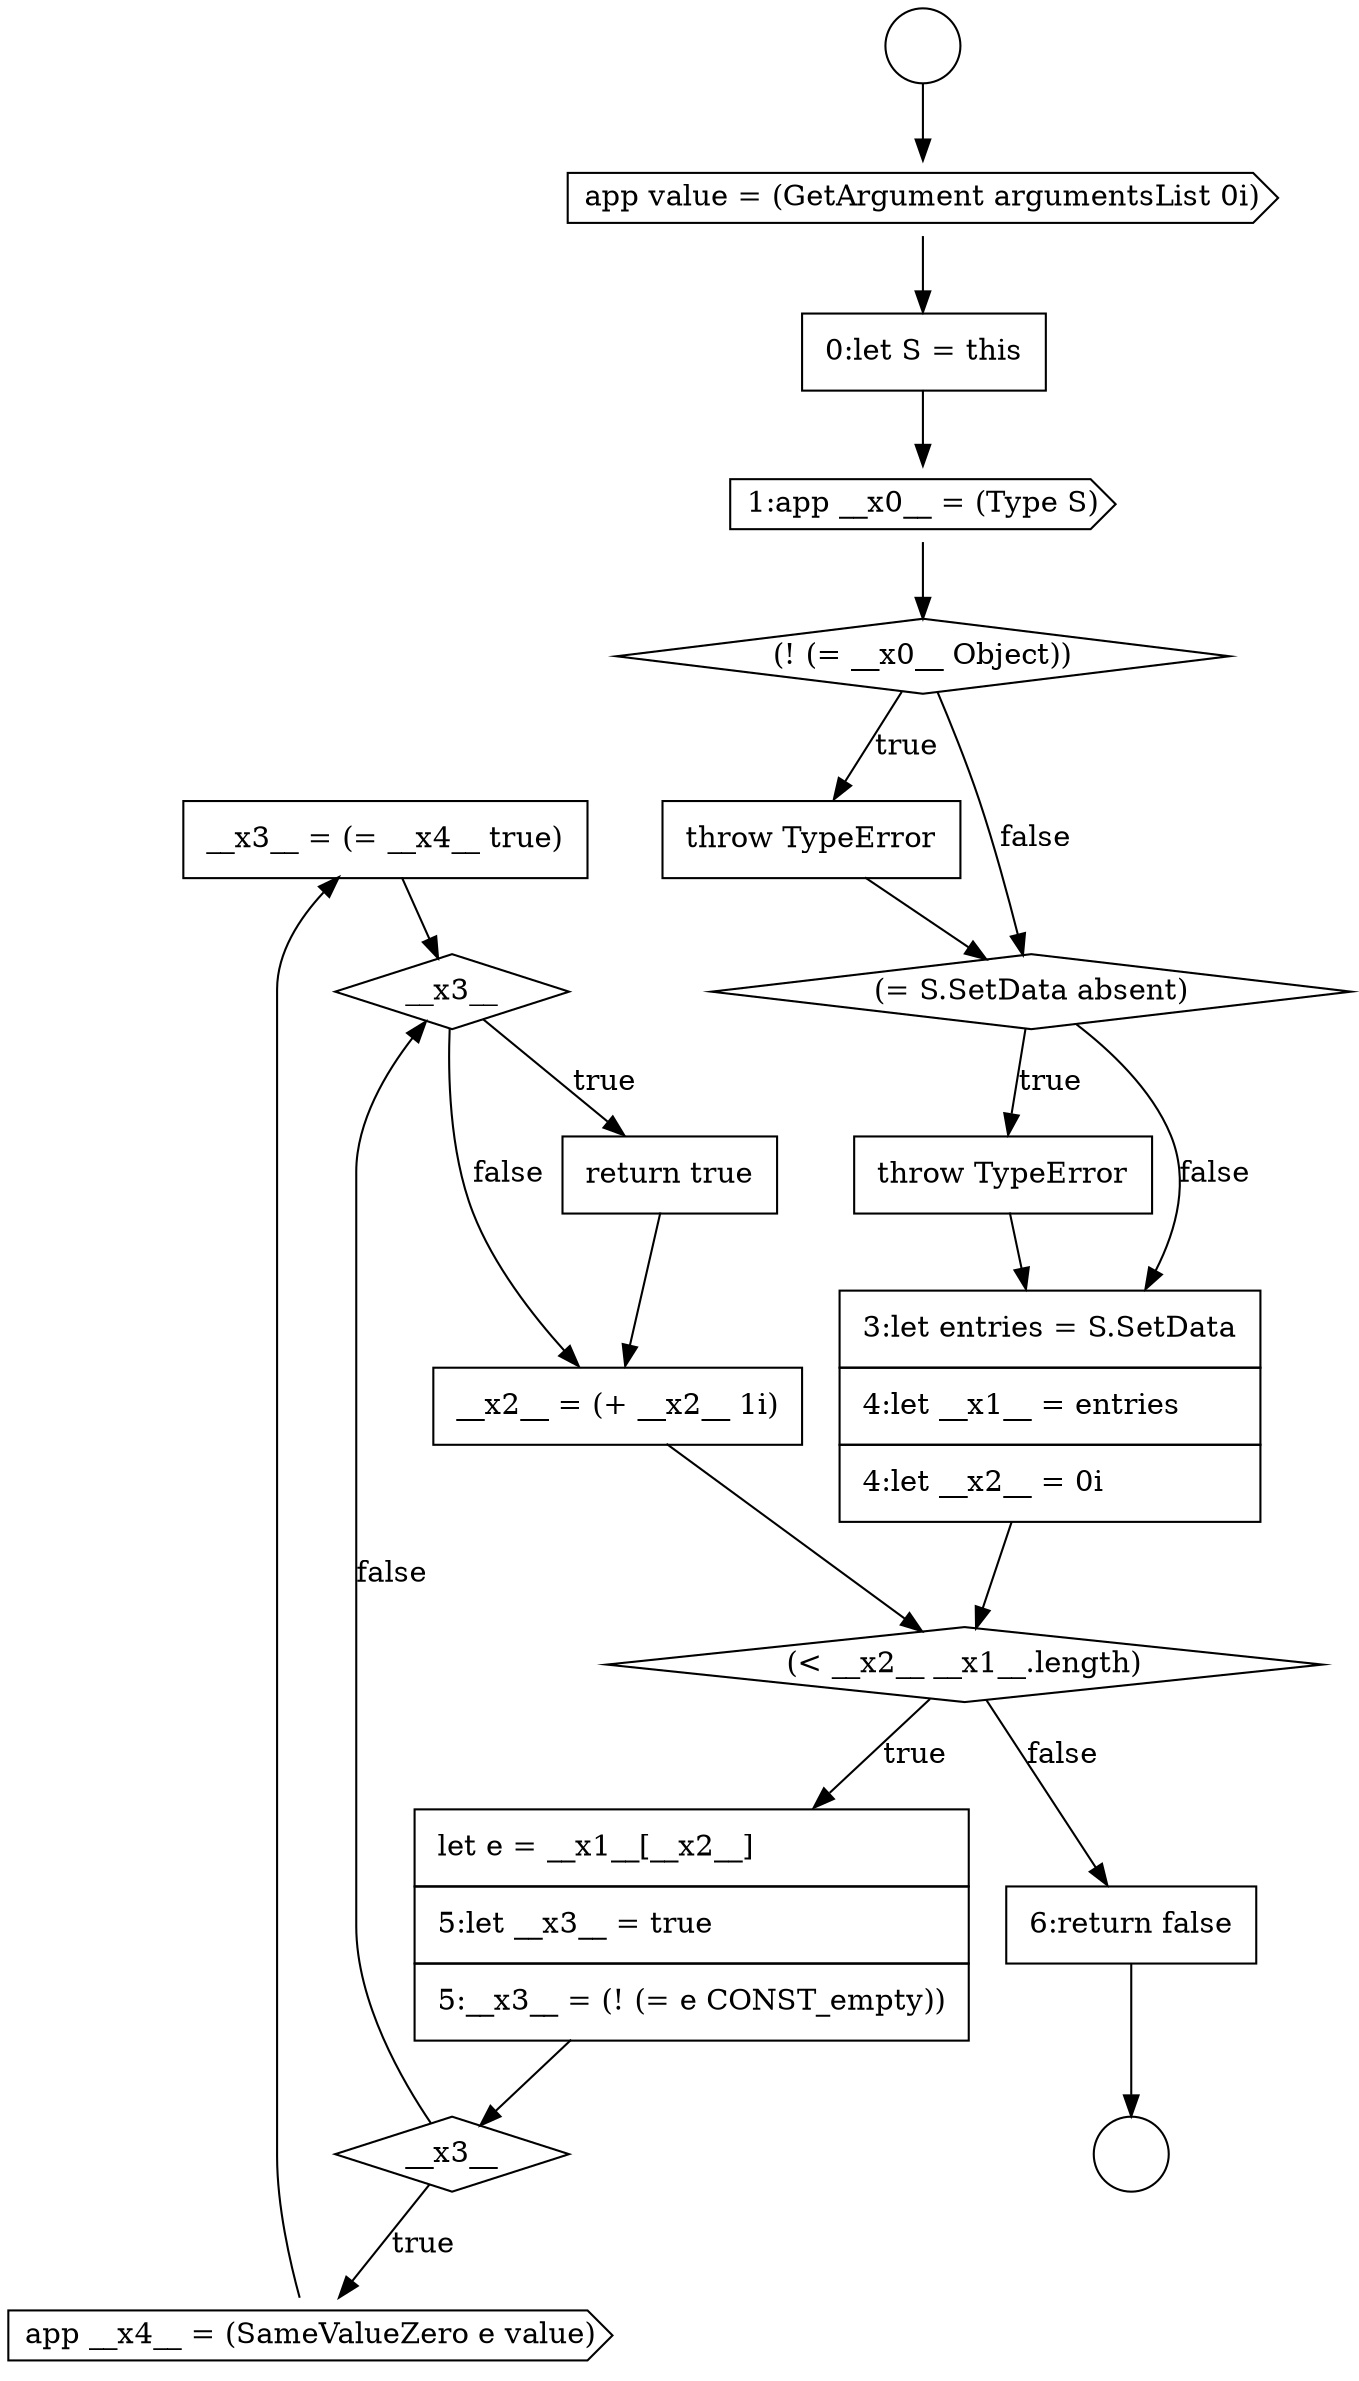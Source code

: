digraph {
  node14625 [shape=none, margin=0, label=<<font color="black">
    <table border="0" cellborder="1" cellspacing="0" cellpadding="10">
      <tr><td align="left">__x3__ = (= __x4__ true)</td></tr>
    </table>
  </font>> color="black" fillcolor="white" style=filled]
  node14617 [shape=none, margin=0, label=<<font color="black">
    <table border="0" cellborder="1" cellspacing="0" cellpadding="10">
      <tr><td align="left">throw TypeError</td></tr>
    </table>
  </font>> color="black" fillcolor="white" style=filled]
  node14612 [shape=circle label=" " color="black" fillcolor="white" style=filled]
  node14622 [shape=none, margin=0, label=<<font color="black">
    <table border="0" cellborder="1" cellspacing="0" cellpadding="10">
      <tr><td align="left">let e = __x1__[__x2__]</td></tr>
      <tr><td align="left">5:let __x3__ = true</td></tr>
      <tr><td align="left">5:__x3__ = (! (= e CONST_empty))</td></tr>
    </table>
  </font>> color="black" fillcolor="white" style=filled]
  node14629 [shape=none, margin=0, label=<<font color="black">
    <table border="0" cellborder="1" cellspacing="0" cellpadding="10">
      <tr><td align="left">6:return false</td></tr>
    </table>
  </font>> color="black" fillcolor="white" style=filled]
  node14620 [shape=none, margin=0, label=<<font color="black">
    <table border="0" cellborder="1" cellspacing="0" cellpadding="10">
      <tr><td align="left">3:let entries = S.SetData</td></tr>
      <tr><td align="left">4:let __x1__ = entries</td></tr>
      <tr><td align="left">4:let __x2__ = 0i</td></tr>
    </table>
  </font>> color="black" fillcolor="white" style=filled]
  node14619 [shape=none, margin=0, label=<<font color="black">
    <table border="0" cellborder="1" cellspacing="0" cellpadding="10">
      <tr><td align="left">throw TypeError</td></tr>
    </table>
  </font>> color="black" fillcolor="white" style=filled]
  node14627 [shape=none, margin=0, label=<<font color="black">
    <table border="0" cellborder="1" cellspacing="0" cellpadding="10">
      <tr><td align="left">return true</td></tr>
    </table>
  </font>> color="black" fillcolor="white" style=filled]
  node14624 [shape=cds, label=<<font color="black">app __x4__ = (SameValueZero e value)</font>> color="black" fillcolor="white" style=filled]
  node14626 [shape=diamond, label=<<font color="black">__x3__</font>> color="black" fillcolor="white" style=filled]
  node14618 [shape=diamond, label=<<font color="black">(= S.SetData absent)</font>> color="black" fillcolor="white" style=filled]
  node14615 [shape=cds, label=<<font color="black">1:app __x0__ = (Type S)</font>> color="black" fillcolor="white" style=filled]
  node14621 [shape=diamond, label=<<font color="black">(&lt; __x2__ __x1__.length)</font>> color="black" fillcolor="white" style=filled]
  node14611 [shape=circle label=" " color="black" fillcolor="white" style=filled]
  node14616 [shape=diamond, label=<<font color="black">(! (= __x0__ Object))</font>> color="black" fillcolor="white" style=filled]
  node14623 [shape=diamond, label=<<font color="black">__x3__</font>> color="black" fillcolor="white" style=filled]
  node14613 [shape=cds, label=<<font color="black">app value = (GetArgument argumentsList 0i)</font>> color="black" fillcolor="white" style=filled]
  node14614 [shape=none, margin=0, label=<<font color="black">
    <table border="0" cellborder="1" cellspacing="0" cellpadding="10">
      <tr><td align="left">0:let S = this</td></tr>
    </table>
  </font>> color="black" fillcolor="white" style=filled]
  node14628 [shape=none, margin=0, label=<<font color="black">
    <table border="0" cellborder="1" cellspacing="0" cellpadding="10">
      <tr><td align="left">__x2__ = (+ __x2__ 1i)</td></tr>
    </table>
  </font>> color="black" fillcolor="white" style=filled]
  node14627 -> node14628 [ color="black"]
  node14626 -> node14627 [label=<<font color="black">true</font>> color="black"]
  node14626 -> node14628 [label=<<font color="black">false</font>> color="black"]
  node14623 -> node14624 [label=<<font color="black">true</font>> color="black"]
  node14623 -> node14626 [label=<<font color="black">false</font>> color="black"]
  node14611 -> node14613 [ color="black"]
  node14615 -> node14616 [ color="black"]
  node14614 -> node14615 [ color="black"]
  node14624 -> node14625 [ color="black"]
  node14616 -> node14617 [label=<<font color="black">true</font>> color="black"]
  node14616 -> node14618 [label=<<font color="black">false</font>> color="black"]
  node14629 -> node14612 [ color="black"]
  node14622 -> node14623 [ color="black"]
  node14619 -> node14620 [ color="black"]
  node14613 -> node14614 [ color="black"]
  node14621 -> node14622 [label=<<font color="black">true</font>> color="black"]
  node14621 -> node14629 [label=<<font color="black">false</font>> color="black"]
  node14620 -> node14621 [ color="black"]
  node14628 -> node14621 [ color="black"]
  node14617 -> node14618 [ color="black"]
  node14625 -> node14626 [ color="black"]
  node14618 -> node14619 [label=<<font color="black">true</font>> color="black"]
  node14618 -> node14620 [label=<<font color="black">false</font>> color="black"]
}
